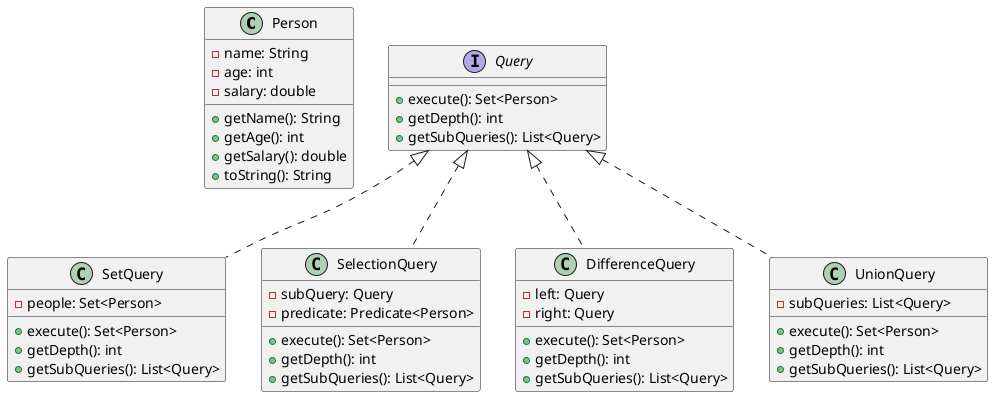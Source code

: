 @startuml
class Person {
    - name: String
    - age: int
    - salary: double
    + getName(): String
    + getAge(): int
    + getSalary(): double
    + toString(): String
}

interface Query {
    + execute(): Set<Person>
    + getDepth(): int
    + getSubQueries(): List<Query>
}

class SetQuery {
    - people: Set<Person>
    + execute(): Set<Person>
    + getDepth(): int
    + getSubQueries(): List<Query>
}

class SelectionQuery {
    - subQuery: Query
    - predicate: Predicate<Person>
    + execute(): Set<Person>
    + getDepth(): int
    + getSubQueries(): List<Query>
}

class DifferenceQuery {
    - left: Query
    - right: Query
    + execute(): Set<Person>
    + getDepth(): int
    + getSubQueries(): List<Query>
}

class UnionQuery {
    - subQueries: List<Query>
    + execute(): Set<Person>
    + getDepth(): int
    + getSubQueries(): List<Query>
}

Query <|.. SetQuery
Query <|.. SelectionQuery
Query <|.. DifferenceQuery
Query <|.. UnionQuery
@enduml
